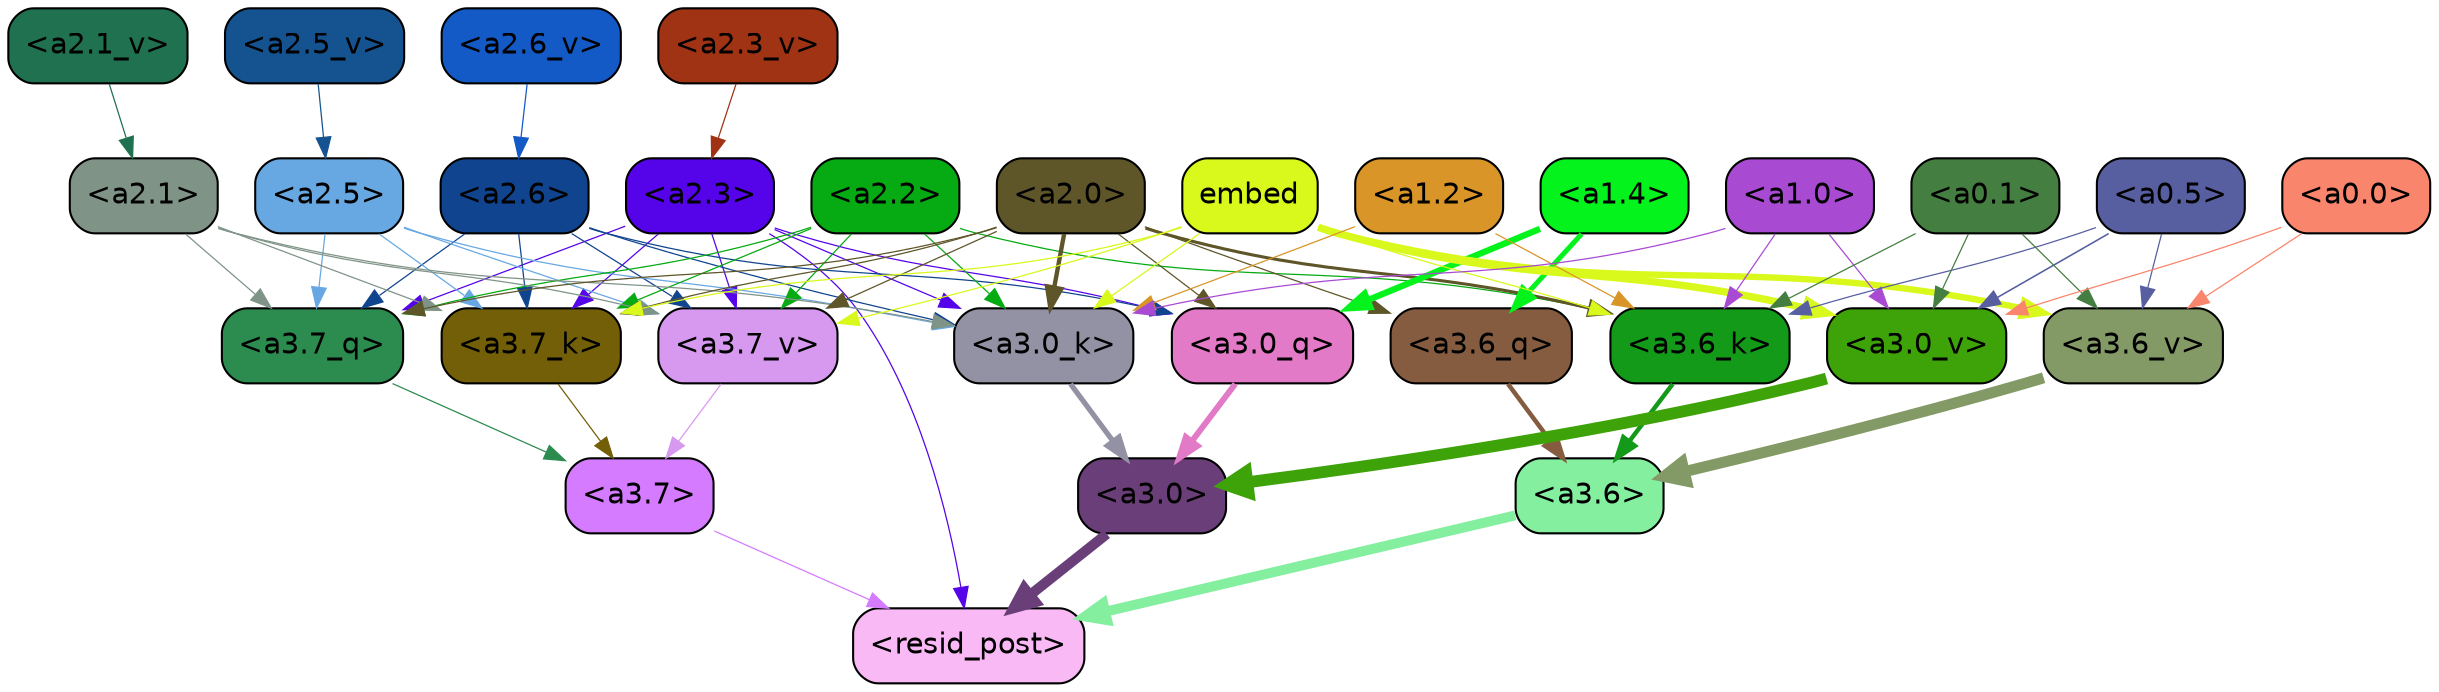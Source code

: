 strict digraph "" {
	graph [bgcolor=transparent,
		layout=dot,
		overlap=false,
		splines=true
	];
	"<a3.7>"	[color=black,
		fillcolor="#d57bff",
		fontname=Helvetica,
		shape=box,
		style="filled, rounded"];
	"<resid_post>"	[color=black,
		fillcolor="#f9b9f5",
		fontname=Helvetica,
		shape=box,
		style="filled, rounded"];
	"<a3.7>" -> "<resid_post>"	[color="#d57bff",
		penwidth=0.6];
	"<a3.6>"	[color=black,
		fillcolor="#83ef9f",
		fontname=Helvetica,
		shape=box,
		style="filled, rounded"];
	"<a3.6>" -> "<resid_post>"	[color="#83ef9f",
		penwidth=4.7534414529800415];
	"<a3.0>"	[color=black,
		fillcolor="#6a3f79",
		fontname=Helvetica,
		shape=box,
		style="filled, rounded"];
	"<a3.0>" -> "<resid_post>"	[color="#6a3f79",
		penwidth=4.898576855659485];
	"<a2.3>"	[color=black,
		fillcolor="#5503e9",
		fontname=Helvetica,
		shape=box,
		style="filled, rounded"];
	"<a2.3>" -> "<resid_post>"	[color="#5503e9",
		penwidth=0.6];
	"<a3.7_q>"	[color=black,
		fillcolor="#2c8b4e",
		fontname=Helvetica,
		shape=box,
		style="filled, rounded"];
	"<a2.3>" -> "<a3.7_q>"	[color="#5503e9",
		penwidth=0.6];
	"<a3.0_q>"	[color=black,
		fillcolor="#e27ac7",
		fontname=Helvetica,
		shape=box,
		style="filled, rounded"];
	"<a2.3>" -> "<a3.0_q>"	[color="#5503e9",
		penwidth=0.6];
	"<a3.7_k>"	[color=black,
		fillcolor="#725f07",
		fontname=Helvetica,
		shape=box,
		style="filled, rounded"];
	"<a2.3>" -> "<a3.7_k>"	[color="#5503e9",
		penwidth=0.6];
	"<a3.0_k>"	[color=black,
		fillcolor="#9391a4",
		fontname=Helvetica,
		shape=box,
		style="filled, rounded"];
	"<a2.3>" -> "<a3.0_k>"	[color="#5503e9",
		penwidth=0.6];
	"<a3.7_v>"	[color=black,
		fillcolor="#d799f0",
		fontname=Helvetica,
		shape=box,
		style="filled, rounded"];
	"<a2.3>" -> "<a3.7_v>"	[color="#5503e9",
		penwidth=0.6];
	"<a3.7_q>" -> "<a3.7>"	[color="#2c8b4e",
		penwidth=0.6];
	"<a3.6_q>"	[color=black,
		fillcolor="#855c40",
		fontname=Helvetica,
		shape=box,
		style="filled, rounded"];
	"<a3.6_q>" -> "<a3.6>"	[color="#855c40",
		penwidth=2.160832464694977];
	"<a3.0_q>" -> "<a3.0>"	[color="#e27ac7",
		penwidth=2.870753765106201];
	"<a3.7_k>" -> "<a3.7>"	[color="#725f07",
		penwidth=0.6];
	"<a3.6_k>"	[color=black,
		fillcolor="#149a19",
		fontname=Helvetica,
		shape=box,
		style="filled, rounded"];
	"<a3.6_k>" -> "<a3.6>"	[color="#149a19",
		penwidth=2.13908451795578];
	"<a3.0_k>" -> "<a3.0>"	[color="#9391a4",
		penwidth=2.520303964614868];
	"<a3.7_v>" -> "<a3.7>"	[color="#d799f0",
		penwidth=0.6];
	"<a3.6_v>"	[color=black,
		fillcolor="#839a66",
		fontname=Helvetica,
		shape=box,
		style="filled, rounded"];
	"<a3.6_v>" -> "<a3.6>"	[color="#839a66",
		penwidth=5.297133803367615];
	"<a3.0_v>"	[color=black,
		fillcolor="#3ea308",
		fontname=Helvetica,
		shape=box,
		style="filled, rounded"];
	"<a3.0_v>" -> "<a3.0>"	[color="#3ea308",
		penwidth=5.680712580680847];
	"<a2.6>"	[color=black,
		fillcolor="#10448e",
		fontname=Helvetica,
		shape=box,
		style="filled, rounded"];
	"<a2.6>" -> "<a3.7_q>"	[color="#10448e",
		penwidth=0.6];
	"<a2.6>" -> "<a3.0_q>"	[color="#10448e",
		penwidth=0.6];
	"<a2.6>" -> "<a3.7_k>"	[color="#10448e",
		penwidth=0.6];
	"<a2.6>" -> "<a3.0_k>"	[color="#10448e",
		penwidth=0.6];
	"<a2.6>" -> "<a3.7_v>"	[color="#10448e",
		penwidth=0.6];
	"<a2.5>"	[color=black,
		fillcolor="#68a8e2",
		fontname=Helvetica,
		shape=box,
		style="filled, rounded"];
	"<a2.5>" -> "<a3.7_q>"	[color="#68a8e2",
		penwidth=0.6];
	"<a2.5>" -> "<a3.7_k>"	[color="#68a8e2",
		penwidth=0.6];
	"<a2.5>" -> "<a3.0_k>"	[color="#68a8e2",
		penwidth=0.6];
	"<a2.5>" -> "<a3.7_v>"	[color="#68a8e2",
		penwidth=0.6];
	"<a2.2>"	[color=black,
		fillcolor="#06aa12",
		fontname=Helvetica,
		shape=box,
		style="filled, rounded"];
	"<a2.2>" -> "<a3.7_q>"	[color="#06aa12",
		penwidth=0.6];
	"<a2.2>" -> "<a3.7_k>"	[color="#06aa12",
		penwidth=0.6];
	"<a2.2>" -> "<a3.6_k>"	[color="#06aa12",
		penwidth=0.6];
	"<a2.2>" -> "<a3.0_k>"	[color="#06aa12",
		penwidth=0.6];
	"<a2.2>" -> "<a3.7_v>"	[color="#06aa12",
		penwidth=0.6];
	"<a2.1>"	[color=black,
		fillcolor="#7f9487",
		fontname=Helvetica,
		shape=box,
		style="filled, rounded"];
	"<a2.1>" -> "<a3.7_q>"	[color="#7f9487",
		penwidth=0.6];
	"<a2.1>" -> "<a3.7_k>"	[color="#7f9487",
		penwidth=0.6];
	"<a2.1>" -> "<a3.0_k>"	[color="#7f9487",
		penwidth=0.6];
	"<a2.1>" -> "<a3.7_v>"	[color="#7f9487",
		penwidth=0.6];
	"<a2.0>"	[color=black,
		fillcolor="#5e5529",
		fontname=Helvetica,
		shape=box,
		style="filled, rounded"];
	"<a2.0>" -> "<a3.7_q>"	[color="#5e5529",
		penwidth=0.6];
	"<a2.0>" -> "<a3.6_q>"	[color="#5e5529",
		penwidth=0.6];
	"<a2.0>" -> "<a3.0_q>"	[color="#5e5529",
		penwidth=0.6];
	"<a2.0>" -> "<a3.7_k>"	[color="#5e5529",
		penwidth=0.6];
	"<a2.0>" -> "<a3.6_k>"	[color="#5e5529",
		penwidth=1.4807794839143753];
	"<a2.0>" -> "<a3.0_k>"	[color="#5e5529",
		penwidth=2.095262974500656];
	"<a2.0>" -> "<a3.7_v>"	[color="#5e5529",
		penwidth=0.6];
	"<a1.4>"	[color=black,
		fillcolor="#04f31d",
		fontname=Helvetica,
		shape=box,
		style="filled, rounded"];
	"<a1.4>" -> "<a3.6_q>"	[color="#04f31d",
		penwidth=2.425799250602722];
	"<a1.4>" -> "<a3.0_q>"	[color="#04f31d",
		penwidth=3.0341034531593323];
	embed	[color=black,
		fillcolor="#d9f81b",
		fontname=Helvetica,
		shape=box,
		style="filled, rounded"];
	embed -> "<a3.7_k>"	[color="#d9f81b",
		penwidth=0.6];
	embed -> "<a3.6_k>"	[color="#d9f81b",
		penwidth=0.6];
	embed -> "<a3.0_k>"	[color="#d9f81b",
		penwidth=0.6];
	embed -> "<a3.7_v>"	[color="#d9f81b",
		penwidth=0.6];
	embed -> "<a3.6_v>"	[color="#d9f81b",
		penwidth=3.067279100418091];
	embed -> "<a3.0_v>"	[color="#d9f81b",
		penwidth=3.5202720761299133];
	"<a1.2>"	[color=black,
		fillcolor="#d99527",
		fontname=Helvetica,
		shape=box,
		style="filled, rounded"];
	"<a1.2>" -> "<a3.6_k>"	[color="#d99527",
		penwidth=0.6];
	"<a1.2>" -> "<a3.0_k>"	[color="#d99527",
		penwidth=0.6];
	"<a1.0>"	[color=black,
		fillcolor="#a94ad3",
		fontname=Helvetica,
		shape=box,
		style="filled, rounded"];
	"<a1.0>" -> "<a3.6_k>"	[color="#a94ad3",
		penwidth=0.6];
	"<a1.0>" -> "<a3.0_k>"	[color="#a94ad3",
		penwidth=0.6];
	"<a1.0>" -> "<a3.0_v>"	[color="#a94ad3",
		penwidth=0.6];
	"<a0.5>"	[color=black,
		fillcolor="#575fa1",
		fontname=Helvetica,
		shape=box,
		style="filled, rounded"];
	"<a0.5>" -> "<a3.6_k>"	[color="#575fa1",
		penwidth=0.6];
	"<a0.5>" -> "<a3.6_v>"	[color="#575fa1",
		penwidth=0.6];
	"<a0.5>" -> "<a3.0_v>"	[color="#575fa1",
		penwidth=0.764040544629097];
	"<a0.1>"	[color=black,
		fillcolor="#447e40",
		fontname=Helvetica,
		shape=box,
		style="filled, rounded"];
	"<a0.1>" -> "<a3.6_k>"	[color="#447e40",
		penwidth=0.6];
	"<a0.1>" -> "<a3.6_v>"	[color="#447e40",
		penwidth=0.6];
	"<a0.1>" -> "<a3.0_v>"	[color="#447e40",
		penwidth=0.6];
	"<a0.0>"	[color=black,
		fillcolor="#fa856d",
		fontname=Helvetica,
		shape=box,
		style="filled, rounded"];
	"<a0.0>" -> "<a3.6_v>"	[color="#fa856d",
		penwidth=0.6];
	"<a0.0>" -> "<a3.0_v>"	[color="#fa856d",
		penwidth=0.6];
	"<a2.6_v>"	[color=black,
		fillcolor="#135ac7",
		fontname=Helvetica,
		shape=box,
		style="filled, rounded"];
	"<a2.6_v>" -> "<a2.6>"	[color="#135ac7",
		penwidth=0.6];
	"<a2.5_v>"	[color=black,
		fillcolor="#155390",
		fontname=Helvetica,
		shape=box,
		style="filled, rounded"];
	"<a2.5_v>" -> "<a2.5>"	[color="#155390",
		penwidth=0.6];
	"<a2.3_v>"	[color=black,
		fillcolor="#a13315",
		fontname=Helvetica,
		shape=box,
		style="filled, rounded"];
	"<a2.3_v>" -> "<a2.3>"	[color="#a13315",
		penwidth=0.6];
	"<a2.1_v>"	[color=black,
		fillcolor="#20714f",
		fontname=Helvetica,
		shape=box,
		style="filled, rounded"];
	"<a2.1_v>" -> "<a2.1>"	[color="#20714f",
		penwidth=0.6];
}
